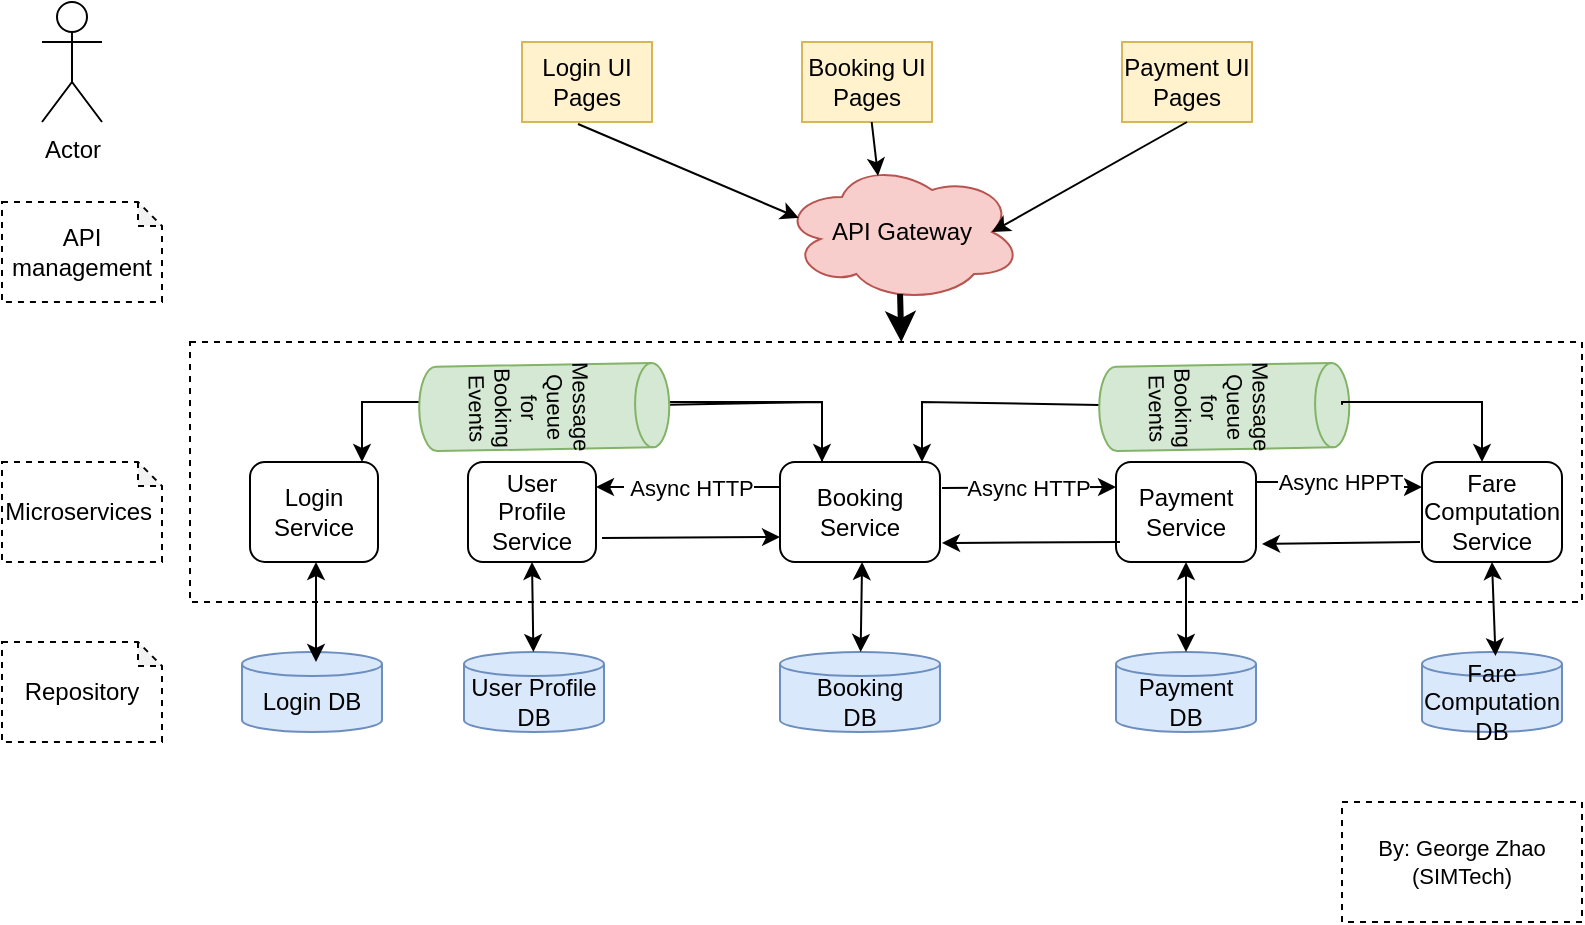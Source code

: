 <mxfile version="17.1.1" type="device"><diagram id="FqotbrkZxNZLS3vAH_bU" name="Page-1"><mxGraphModel dx="868" dy="509" grid="1" gridSize="10" guides="0" tooltips="1" connect="1" arrows="1" fold="1" page="1" pageScale="1" pageWidth="850" pageHeight="1100" math="0" shadow="0"><root><mxCell id="0"/><mxCell id="1" parent="0"/><mxCell id="JwF3o_E_sC6jAWgvWXbW-39" value="" style="rounded=0;whiteSpace=wrap;html=1;dashed=1;" parent="1" vertex="1"><mxGeometry x="104" y="330" width="696" height="130" as="geometry"/></mxCell><mxCell id="dUjLKilisRDCjFEJD0hI-2" value="Login UI Pages" style="rounded=0;whiteSpace=wrap;html=1;flipH=1;fillColor=#fff2cc;strokeColor=#d6b656;" parent="1" vertex="1"><mxGeometry x="270" y="180" width="65" height="40" as="geometry"/></mxCell><mxCell id="dUjLKilisRDCjFEJD0hI-3" value="Login Service" style="rounded=1;whiteSpace=wrap;html=1;" parent="1" vertex="1"><mxGeometry x="134" y="390" width="64" height="50" as="geometry"/></mxCell><mxCell id="JwF3o_E_sC6jAWgvWXbW-53" style="edgeStyle=orthogonalEdgeStyle;rounded=0;orthogonalLoop=1;jettySize=auto;html=1;exitX=0;exitY=0.25;exitDx=0;exitDy=0;entryX=0.875;entryY=0;entryDx=0;entryDy=0;entryPerimeter=0;strokeWidth=1;" parent="1" source="dUjLKilisRDCjFEJD0hI-4" target="dUjLKilisRDCjFEJD0hI-3" edge="1"><mxGeometry relative="1" as="geometry"><Array as="points"><mxPoint x="420" y="403"/><mxPoint x="420" y="360"/><mxPoint x="190" y="360"/></Array></mxGeometry></mxCell><mxCell id="dUjLKilisRDCjFEJD0hI-4" value="Booking Service" style="rounded=1;whiteSpace=wrap;html=1;" parent="1" vertex="1"><mxGeometry x="399" y="390" width="80" height="50" as="geometry"/></mxCell><mxCell id="ObbSyrIAesIJ-aqny74c-9" value="Async HPPT" style="edgeStyle=orthogonalEdgeStyle;rounded=0;orthogonalLoop=1;jettySize=auto;html=1;exitX=1;exitY=0.25;exitDx=0;exitDy=0;entryX=0;entryY=0.25;entryDx=0;entryDy=0;" edge="1" parent="1" source="dUjLKilisRDCjFEJD0hI-5" target="dUjLKilisRDCjFEJD0hI-9"><mxGeometry relative="1" as="geometry"><Array as="points"><mxPoint x="637" y="400"/><mxPoint x="710" y="400"/></Array></mxGeometry></mxCell><mxCell id="dUjLKilisRDCjFEJD0hI-5" value="Payment Service" style="rounded=1;whiteSpace=wrap;html=1;" parent="1" vertex="1"><mxGeometry x="567" y="390" width="70" height="50" as="geometry"/></mxCell><mxCell id="dUjLKilisRDCjFEJD0hI-9" value="Fare Computation Service" style="rounded=1;whiteSpace=wrap;html=1;" parent="1" vertex="1"><mxGeometry x="720" y="390" width="70" height="50" as="geometry"/></mxCell><mxCell id="dUjLKilisRDCjFEJD0hI-10" value="Actor" style="shape=umlActor;verticalLabelPosition=bottom;verticalAlign=top;html=1;outlineConnect=0;" parent="1" vertex="1"><mxGeometry x="30" y="160" width="30" height="60" as="geometry"/></mxCell><object label="Login DB" id="dUjLKilisRDCjFEJD0hI-13"><mxCell style="shape=cylinder3;whiteSpace=wrap;html=1;boundedLbl=1;backgroundOutline=1;size=6;fontStyle=0;fillColor=#dae8fc;strokeColor=#6c8ebf;" parent="1" vertex="1"><mxGeometry x="130" y="485" width="70" height="40" as="geometry"/></mxCell></object><mxCell id="JwF3o_E_sC6jAWgvWXbW-5" value="Booking &lt;br&gt;DB" style="shape=cylinder3;whiteSpace=wrap;html=1;boundedLbl=1;backgroundOutline=1;size=6;fillColor=#dae8fc;strokeColor=#6c8ebf;" parent="1" vertex="1"><mxGeometry x="399" y="485" width="80" height="40" as="geometry"/></mxCell><mxCell id="JwF3o_E_sC6jAWgvWXbW-10" style="edgeStyle=orthogonalEdgeStyle;rounded=0;orthogonalLoop=1;jettySize=auto;html=1;exitX=0.5;exitY=1;exitDx=0;exitDy=0;" parent="1" source="dUjLKilisRDCjFEJD0hI-9" target="dUjLKilisRDCjFEJD0hI-9" edge="1"><mxGeometry relative="1" as="geometry"/></mxCell><mxCell id="JwF3o_E_sC6jAWgvWXbW-11" value="Payment&lt;br&gt;DB" style="shape=cylinder3;whiteSpace=wrap;html=1;boundedLbl=1;backgroundOutline=1;size=6;fillColor=#dae8fc;strokeColor=#6c8ebf;" parent="1" vertex="1"><mxGeometry x="567" y="485" width="70" height="40" as="geometry"/></mxCell><mxCell id="JwF3o_E_sC6jAWgvWXbW-13" value="Fare Computation DB" style="shape=cylinder3;whiteSpace=wrap;html=1;boundedLbl=1;backgroundOutline=1;size=6;fillColor=#dae8fc;strokeColor=#6c8ebf;" parent="1" vertex="1"><mxGeometry x="720" y="485" width="70" height="40" as="geometry"/></mxCell><mxCell id="JwF3o_E_sC6jAWgvWXbW-17" style="edgeStyle=orthogonalEdgeStyle;rounded=0;orthogonalLoop=1;jettySize=auto;html=1;exitX=0.5;exitY=1;exitDx=0;exitDy=0;" parent="1" source="dUjLKilisRDCjFEJD0hI-3" target="dUjLKilisRDCjFEJD0hI-3" edge="1"><mxGeometry relative="1" as="geometry"/></mxCell><mxCell id="JwF3o_E_sC6jAWgvWXbW-22" value="" style="endArrow=classic;startArrow=classic;html=1;rounded=0;exitX=0.513;exitY=1;exitDx=0;exitDy=0;exitPerimeter=0;" parent="1" source="dUjLKilisRDCjFEJD0hI-4" target="JwF3o_E_sC6jAWgvWXbW-5" edge="1"><mxGeometry width="50" height="50" relative="1" as="geometry"><mxPoint x="450" y="460" as="sourcePoint"/><mxPoint x="435" y="504.5" as="targetPoint"/></mxGeometry></mxCell><mxCell id="JwF3o_E_sC6jAWgvWXbW-24" value="Booking UI Pages" style="rounded=0;whiteSpace=wrap;html=1;flipH=1;fillColor=#fff2cc;strokeColor=#d6b656;" parent="1" vertex="1"><mxGeometry x="410" y="180" width="65" height="40" as="geometry"/></mxCell><mxCell id="JwF3o_E_sC6jAWgvWXbW-25" value="Payment UI Pages" style="rounded=0;whiteSpace=wrap;html=1;flipH=1;fillColor=#fff2cc;strokeColor=#d6b656;" parent="1" vertex="1"><mxGeometry x="570" y="180" width="65" height="40" as="geometry"/></mxCell><mxCell id="JwF3o_E_sC6jAWgvWXbW-28" value="" style="endArrow=classic;startArrow=classic;html=1;rounded=0;" parent="1" edge="1"><mxGeometry width="50" height="50" relative="1" as="geometry"><mxPoint x="167" y="490" as="sourcePoint"/><mxPoint x="167" y="440" as="targetPoint"/><Array as="points"/></mxGeometry></mxCell><mxCell id="JwF3o_E_sC6jAWgvWXbW-29" value="" style="endArrow=classic;startArrow=classic;html=1;rounded=0;entryX=0.525;entryY=0.05;entryDx=0;entryDy=0;entryPerimeter=0;exitX=0.5;exitY=1;exitDx=0;exitDy=0;" parent="1" target="JwF3o_E_sC6jAWgvWXbW-13" edge="1" source="dUjLKilisRDCjFEJD0hI-9"><mxGeometry width="50" height="50" relative="1" as="geometry"><mxPoint x="727" y="440" as="sourcePoint"/><mxPoint x="726" y="510" as="targetPoint"/><Array as="points"/></mxGeometry></mxCell><mxCell id="JwF3o_E_sC6jAWgvWXbW-32" value="API Gateway" style="ellipse;shape=cloud;whiteSpace=wrap;html=1;fillColor=#f8cecc;strokeColor=#b85450;" parent="1" vertex="1"><mxGeometry x="400" y="240" width="120" height="70" as="geometry"/></mxCell><mxCell id="JwF3o_E_sC6jAWgvWXbW-36" value="" style="endArrow=classic;html=1;rounded=0;exitX=0.569;exitY=1.025;exitDx=0;exitDy=0;exitPerimeter=0;entryX=0.07;entryY=0.4;entryDx=0;entryDy=0;entryPerimeter=0;" parent="1" source="dUjLKilisRDCjFEJD0hI-2" target="JwF3o_E_sC6jAWgvWXbW-32" edge="1"><mxGeometry width="50" height="50" relative="1" as="geometry"><mxPoint x="371" y="370" as="sourcePoint"/><mxPoint x="319.96" y="302.16" as="targetPoint"/></mxGeometry></mxCell><mxCell id="JwF3o_E_sC6jAWgvWXbW-37" value="" style="endArrow=classic;html=1;rounded=0;entryX=0.4;entryY=0.1;entryDx=0;entryDy=0;entryPerimeter=0;" parent="1" source="JwF3o_E_sC6jAWgvWXbW-24" target="JwF3o_E_sC6jAWgvWXbW-32" edge="1"><mxGeometry width="50" height="50" relative="1" as="geometry"><mxPoint x="193.015" y="231" as="sourcePoint"/><mxPoint x="343.96" y="268.91" as="targetPoint"/></mxGeometry></mxCell><mxCell id="JwF3o_E_sC6jAWgvWXbW-38" value="" style="endArrow=classic;html=1;rounded=0;entryX=0.875;entryY=0.5;entryDx=0;entryDy=0;entryPerimeter=0;exitX=0.5;exitY=1;exitDx=0;exitDy=0;" parent="1" source="JwF3o_E_sC6jAWgvWXbW-25" target="JwF3o_E_sC6jAWgvWXbW-32" edge="1"><mxGeometry width="50" height="50" relative="1" as="geometry"><mxPoint x="338.096" y="230" as="sourcePoint"/><mxPoint x="406.96" y="294.25" as="targetPoint"/></mxGeometry></mxCell><mxCell id="JwF3o_E_sC6jAWgvWXbW-40" value="" style="endArrow=classic;html=1;rounded=0;strokeWidth=3;exitX=0.492;exitY=0.943;exitDx=0;exitDy=0;exitPerimeter=0;entryX=0.511;entryY=0;entryDx=0;entryDy=0;entryPerimeter=0;" parent="1" source="JwF3o_E_sC6jAWgvWXbW-32" target="JwF3o_E_sC6jAWgvWXbW-39" edge="1"><mxGeometry width="50" height="50" relative="1" as="geometry"><mxPoint x="343.996" y="350" as="sourcePoint"/><mxPoint x="344" y="380" as="targetPoint"/></mxGeometry></mxCell><mxCell id="JwF3o_E_sC6jAWgvWXbW-42" value="API management" style="shape=note;whiteSpace=wrap;html=1;backgroundOutline=1;darkOpacity=0.05;dashed=1;size=12;" parent="1" vertex="1"><mxGeometry x="10" y="260" width="80" height="50" as="geometry"/></mxCell><mxCell id="JwF3o_E_sC6jAWgvWXbW-43" value="Microservices&amp;nbsp;" style="shape=note;whiteSpace=wrap;html=1;backgroundOutline=1;darkOpacity=0.05;dashed=1;size=12;" parent="1" vertex="1"><mxGeometry x="10" y="390" width="80" height="50" as="geometry"/></mxCell><mxCell id="JwF3o_E_sC6jAWgvWXbW-44" value="Repository" style="shape=note;whiteSpace=wrap;html=1;backgroundOutline=1;darkOpacity=0.05;dashed=1;size=12;" parent="1" vertex="1"><mxGeometry x="10" y="480" width="80" height="50" as="geometry"/></mxCell><mxCell id="JwF3o_E_sC6jAWgvWXbW-45" value="Async HTTP" style="endArrow=classic;html=1;rounded=0;entryX=0;entryY=0.25;entryDx=0;entryDy=0;" parent="1" target="dUjLKilisRDCjFEJD0hI-5" edge="1"><mxGeometry width="50" height="50" relative="1" as="geometry"><mxPoint x="480" y="403" as="sourcePoint"/><mxPoint x="546" y="410" as="targetPoint"/></mxGeometry></mxCell><mxCell id="JwF3o_E_sC6jAWgvWXbW-47" value="User Profile Service" style="rounded=1;whiteSpace=wrap;html=1;" parent="1" vertex="1"><mxGeometry x="243" y="390" width="64" height="50" as="geometry"/></mxCell><object label="User Profile DB" id="JwF3o_E_sC6jAWgvWXbW-48"><mxCell style="shape=cylinder3;whiteSpace=wrap;html=1;boundedLbl=1;backgroundOutline=1;size=6;fontStyle=0;fillColor=#dae8fc;strokeColor=#6c8ebf;" parent="1" vertex="1"><mxGeometry x="241" y="485" width="70" height="40" as="geometry"/></mxCell></object><mxCell id="JwF3o_E_sC6jAWgvWXbW-49" style="edgeStyle=orthogonalEdgeStyle;rounded=0;orthogonalLoop=1;jettySize=auto;html=1;exitX=0.5;exitY=1;exitDx=0;exitDy=0;" parent="1" source="JwF3o_E_sC6jAWgvWXbW-47" target="JwF3o_E_sC6jAWgvWXbW-47" edge="1"><mxGeometry relative="1" as="geometry"/></mxCell><mxCell id="JwF3o_E_sC6jAWgvWXbW-50" value="" style="endArrow=classic;startArrow=classic;html=1;rounded=0;" parent="1" source="JwF3o_E_sC6jAWgvWXbW-48" edge="1"><mxGeometry width="50" height="50" relative="1" as="geometry"><mxPoint x="283" y="490" as="sourcePoint"/><mxPoint x="275" y="440" as="targetPoint"/><Array as="points"/></mxGeometry></mxCell><mxCell id="JwF3o_E_sC6jAWgvWXbW-63" value="By: George Zhao&lt;br style=&quot;font-size: 11px;&quot;&gt;(SIMTech)" style="rounded=0;whiteSpace=wrap;html=1;dashed=1;fontSize=11;" parent="1" vertex="1"><mxGeometry x="680" y="560" width="120" height="60" as="geometry"/></mxCell><mxCell id="JwF3o_E_sC6jAWgvWXbW-65" value="" style="endArrow=classic;startArrow=classic;html=1;rounded=0;exitX=0.5;exitY=1;exitDx=0;exitDy=0;entryX=0.5;entryY=0;entryDx=0;entryDy=0;entryPerimeter=0;" parent="1" source="dUjLKilisRDCjFEJD0hI-5" target="JwF3o_E_sC6jAWgvWXbW-11" edge="1"><mxGeometry width="50" height="50" relative="1" as="geometry"><mxPoint x="600.72" y="440" as="sourcePoint"/><mxPoint x="600" y="485" as="targetPoint"/></mxGeometry></mxCell><mxCell id="JwF3o_E_sC6jAWgvWXbW-67" value="" style="edgeStyle=orthogonalEdgeStyle;rounded=0;orthogonalLoop=1;jettySize=auto;html=1;fontSize=11;fontColor=#CCFF99;strokeWidth=1;" parent="1" source="JwF3o_E_sC6jAWgvWXbW-66" edge="1"><mxGeometry relative="1" as="geometry"><mxPoint x="470" y="390" as="targetPoint"/><Array as="points"><mxPoint x="470" y="360"/></Array></mxGeometry></mxCell><mxCell id="JwF3o_E_sC6jAWgvWXbW-66" value="Message Queue for Booking Events" style="shape=cylinder3;whiteSpace=wrap;boundedLbl=1;backgroundOutline=1;size=8.532;fontSize=11;rotation=89;labelBackgroundColor=none;html=1;fillColor=#d5e8d4;strokeColor=#82b366;" parent="1" vertex="1"><mxGeometry x="600" y="300" width="42.24" height="125" as="geometry"/></mxCell><mxCell id="JwF3o_E_sC6jAWgvWXbW-69" value="" style="edgeStyle=orthogonalEdgeStyle;rounded=0;orthogonalLoop=1;jettySize=auto;html=1;fontSize=11;fontColor=#CCFF99;strokeWidth=1;" parent="1" source="JwF3o_E_sC6jAWgvWXbW-68" edge="1"><mxGeometry relative="1" as="geometry"><mxPoint x="420" y="390" as="targetPoint"/><Array as="points"><mxPoint x="420" y="360"/></Array></mxGeometry></mxCell><mxCell id="JwF3o_E_sC6jAWgvWXbW-68" value="Message Queue for Booking Events" style="shape=cylinder3;whiteSpace=wrap;boundedLbl=1;backgroundOutline=1;size=8.532;fontSize=11;rotation=89;labelBackgroundColor=none;html=1;fillColor=#d5e8d4;strokeColor=#82b366;" parent="1" vertex="1"><mxGeometry x="260" y="300" width="42.24" height="125" as="geometry"/></mxCell><mxCell id="JwF3o_E_sC6jAWgvWXbW-70" value="&amp;nbsp;Async HTTP" style="endArrow=classic;html=1;rounded=0;fontSize=11;fontColor=#000000;strokeWidth=1;entryX=1;entryY=0.25;entryDx=0;entryDy=0;exitX=0;exitY=0.25;exitDx=0;exitDy=0;" parent="1" source="dUjLKilisRDCjFEJD0hI-4" target="JwF3o_E_sC6jAWgvWXbW-47" edge="1"><mxGeometry width="50" height="50" relative="1" as="geometry"><mxPoint x="400" y="410" as="sourcePoint"/><mxPoint x="450" y="360" as="targetPoint"/></mxGeometry></mxCell><mxCell id="JwF3o_E_sC6jAWgvWXbW-71" value="" style="endArrow=classic;html=1;rounded=0;fontSize=11;fontColor=#000000;strokeWidth=1;entryX=0;entryY=0.75;entryDx=0;entryDy=0;" parent="1" target="dUjLKilisRDCjFEJD0hI-4" edge="1"><mxGeometry width="50" height="50" relative="1" as="geometry"><mxPoint x="310" y="428" as="sourcePoint"/><mxPoint x="360" y="380" as="targetPoint"/></mxGeometry></mxCell><mxCell id="JwF3o_E_sC6jAWgvWXbW-73" value="" style="edgeStyle=orthogonalEdgeStyle;rounded=0;orthogonalLoop=1;jettySize=auto;html=1;fontSize=11;fontColor=#CCFF99;strokeWidth=1;" parent="1" edge="1" target="dUjLKilisRDCjFEJD0hI-9"><mxGeometry relative="1" as="geometry"><mxPoint x="680.01" y="361.375" as="sourcePoint"/><mxPoint x="730" y="390" as="targetPoint"/><Array as="points"><mxPoint x="680" y="360"/><mxPoint x="750" y="360"/></Array></mxGeometry></mxCell><mxCell id="JwF3o_E_sC6jAWgvWXbW-74" value="" style="endArrow=classic;html=1;rounded=0;fontSize=11;fontColor=#000000;strokeWidth=1;entryX=0;entryY=0.75;entryDx=0;entryDy=0;" parent="1" edge="1"><mxGeometry width="50" height="50" relative="1" as="geometry"><mxPoint x="569" y="430" as="sourcePoint"/><mxPoint x="480" y="430.5" as="targetPoint"/></mxGeometry></mxCell><mxCell id="ObbSyrIAesIJ-aqny74c-10" value="" style="endArrow=classic;html=1;rounded=0;fontSize=11;fontColor=#000000;strokeWidth=1;" edge="1" parent="1"><mxGeometry width="50" height="50" relative="1" as="geometry"><mxPoint x="719" y="430" as="sourcePoint"/><mxPoint x="640" y="431" as="targetPoint"/></mxGeometry></mxCell></root></mxGraphModel></diagram></mxfile>